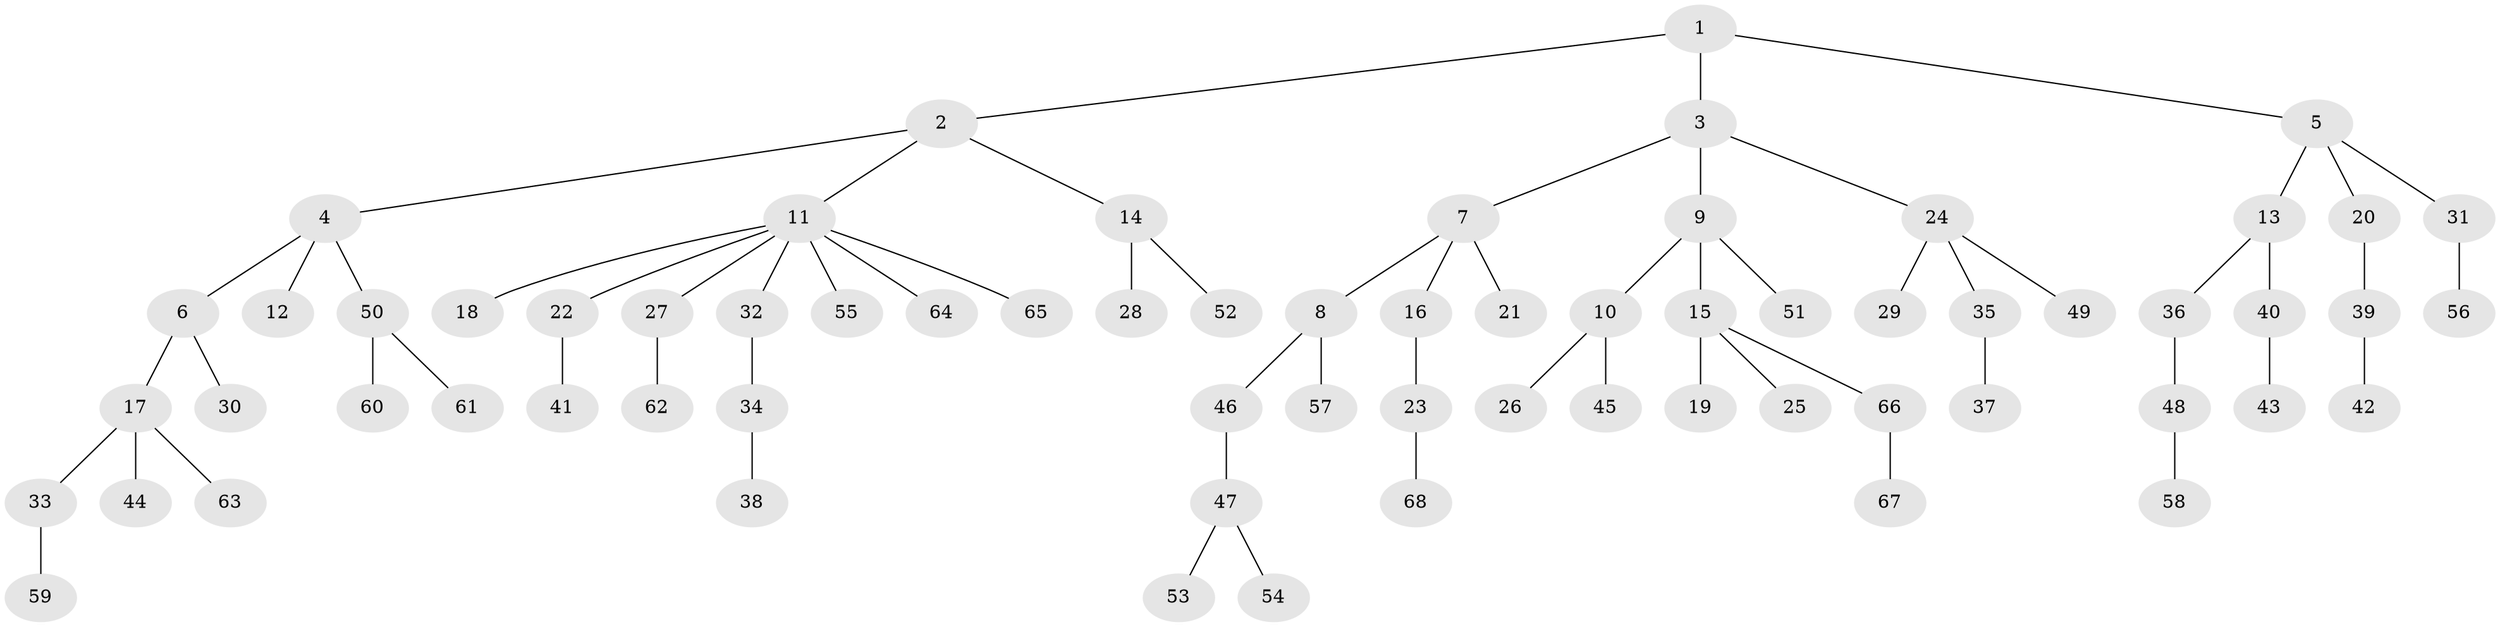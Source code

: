 // Generated by graph-tools (version 1.1) at 2025/52/03/09/25 04:52:45]
// undirected, 68 vertices, 67 edges
graph export_dot {
graph [start="1"]
  node [color=gray90,style=filled];
  1;
  2;
  3;
  4;
  5;
  6;
  7;
  8;
  9;
  10;
  11;
  12;
  13;
  14;
  15;
  16;
  17;
  18;
  19;
  20;
  21;
  22;
  23;
  24;
  25;
  26;
  27;
  28;
  29;
  30;
  31;
  32;
  33;
  34;
  35;
  36;
  37;
  38;
  39;
  40;
  41;
  42;
  43;
  44;
  45;
  46;
  47;
  48;
  49;
  50;
  51;
  52;
  53;
  54;
  55;
  56;
  57;
  58;
  59;
  60;
  61;
  62;
  63;
  64;
  65;
  66;
  67;
  68;
  1 -- 2;
  1 -- 3;
  1 -- 5;
  2 -- 4;
  2 -- 11;
  2 -- 14;
  3 -- 7;
  3 -- 9;
  3 -- 24;
  4 -- 6;
  4 -- 12;
  4 -- 50;
  5 -- 13;
  5 -- 20;
  5 -- 31;
  6 -- 17;
  6 -- 30;
  7 -- 8;
  7 -- 16;
  7 -- 21;
  8 -- 46;
  8 -- 57;
  9 -- 10;
  9 -- 15;
  9 -- 51;
  10 -- 26;
  10 -- 45;
  11 -- 18;
  11 -- 22;
  11 -- 27;
  11 -- 32;
  11 -- 55;
  11 -- 64;
  11 -- 65;
  13 -- 36;
  13 -- 40;
  14 -- 28;
  14 -- 52;
  15 -- 19;
  15 -- 25;
  15 -- 66;
  16 -- 23;
  17 -- 33;
  17 -- 44;
  17 -- 63;
  20 -- 39;
  22 -- 41;
  23 -- 68;
  24 -- 29;
  24 -- 35;
  24 -- 49;
  27 -- 62;
  31 -- 56;
  32 -- 34;
  33 -- 59;
  34 -- 38;
  35 -- 37;
  36 -- 48;
  39 -- 42;
  40 -- 43;
  46 -- 47;
  47 -- 53;
  47 -- 54;
  48 -- 58;
  50 -- 60;
  50 -- 61;
  66 -- 67;
}
